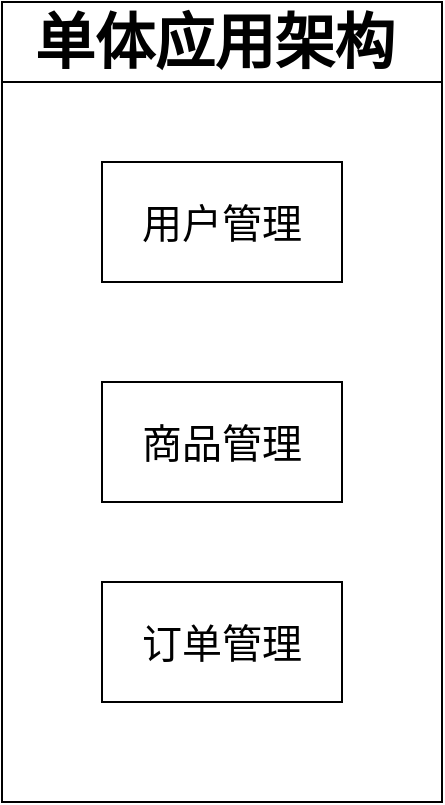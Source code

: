 <mxfile version="14.3.2" type="github">
  <diagram id="-vC-sl27p_eKLjV6r9Zl" name="Page-1">
    <mxGraphModel dx="1422" dy="762" grid="1" gridSize="10" guides="1" tooltips="1" connect="1" arrows="1" fold="1" page="1" pageScale="1" pageWidth="850" pageHeight="1100" math="0" shadow="0">
      <root>
        <mxCell id="0" />
        <mxCell id="1" parent="0" />
        <mxCell id="uCrvta5IW9NzkopZKzsP-1" value="&lt;font style=&quot;font-size: 30px&quot;&gt;单体应用架构&amp;nbsp;&lt;/font&gt;" style="swimlane;html=1;startSize=40;horizontal=1;containerType=tree;newEdgeStyle={&quot;edgeStyle&quot;:&quot;elbowEdgeStyle&quot;,&quot;startArrow&quot;:&quot;none&quot;,&quot;endArrow&quot;:&quot;none&quot;};" vertex="1" parent="1">
          <mxGeometry x="220" y="110" width="220" height="400" as="geometry" />
        </mxCell>
        <mxCell id="uCrvta5IW9NzkopZKzsP-7" value="用户管理" style="rounded=0;whiteSpace=wrap;html=1;fontSize=20;" vertex="1" parent="uCrvta5IW9NzkopZKzsP-1">
          <mxGeometry x="50" y="80" width="120" height="60" as="geometry" />
        </mxCell>
        <mxCell id="uCrvta5IW9NzkopZKzsP-8" value="商品管理" style="rounded=0;whiteSpace=wrap;html=1;fontSize=20;" vertex="1" parent="uCrvta5IW9NzkopZKzsP-1">
          <mxGeometry x="50" y="190" width="120" height="60" as="geometry" />
        </mxCell>
        <mxCell id="uCrvta5IW9NzkopZKzsP-9" value="订单管理" style="rounded=0;whiteSpace=wrap;html=1;fontSize=20;" vertex="1" parent="uCrvta5IW9NzkopZKzsP-1">
          <mxGeometry x="50" y="290" width="120" height="60" as="geometry" />
        </mxCell>
      </root>
    </mxGraphModel>
  </diagram>
</mxfile>
